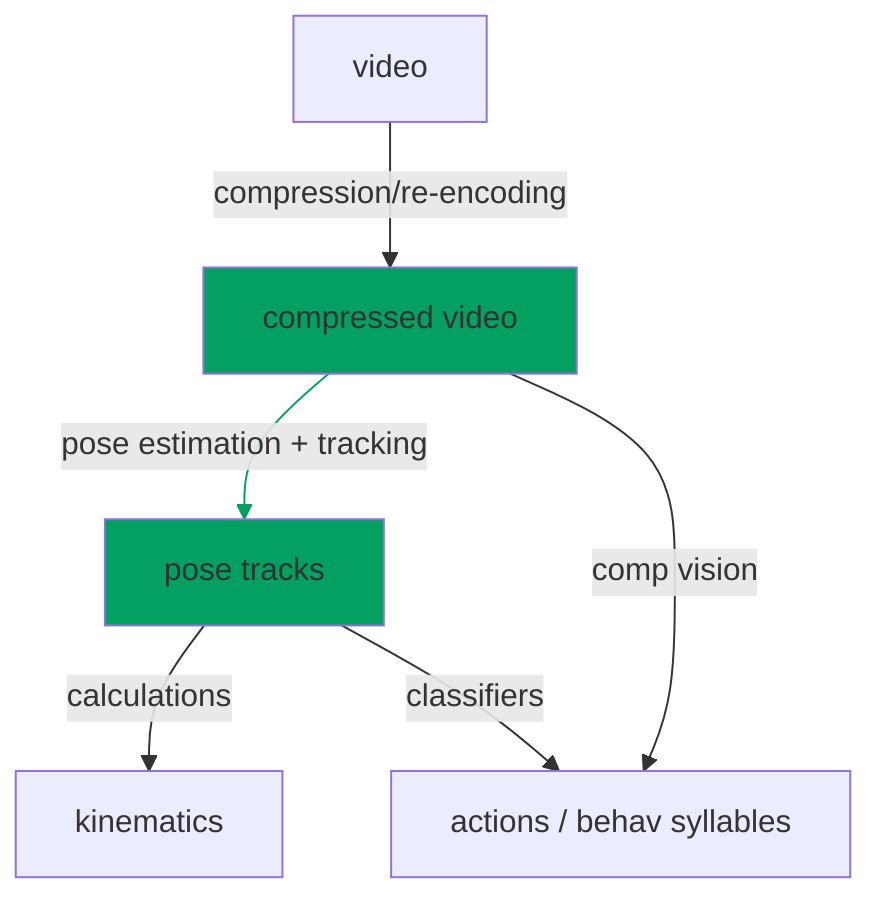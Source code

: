 flowchart TB
    classDef emphasis fill:#03A062;

    video -->|compression/re-encoding | video2["compressed video"]
    video2 -->|pose estimation + tracking| tracks["pose tracks"]
    tracks --> |calculations| kinematics
    tracks -->|classifiers| actions["actions / behav syllables"]
    video2 --> |comp vision| actions

    linkStyle 1 stroke:#03A062, color:;
    class video2 emphasis
    class tracks emphasis